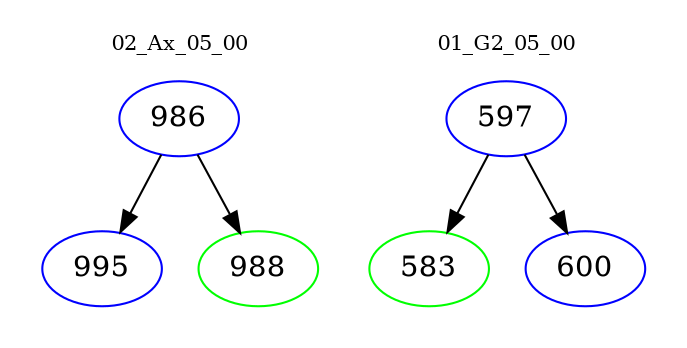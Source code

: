 digraph{
subgraph cluster_0 {
color = white
label = "02_Ax_05_00";
fontsize=10;
T0_986 [label="986", color="blue"]
T0_986 -> T0_995 [color="black"]
T0_995 [label="995", color="blue"]
T0_986 -> T0_988 [color="black"]
T0_988 [label="988", color="green"]
}
subgraph cluster_1 {
color = white
label = "01_G2_05_00";
fontsize=10;
T1_597 [label="597", color="blue"]
T1_597 -> T1_583 [color="black"]
T1_583 [label="583", color="green"]
T1_597 -> T1_600 [color="black"]
T1_600 [label="600", color="blue"]
}
}
